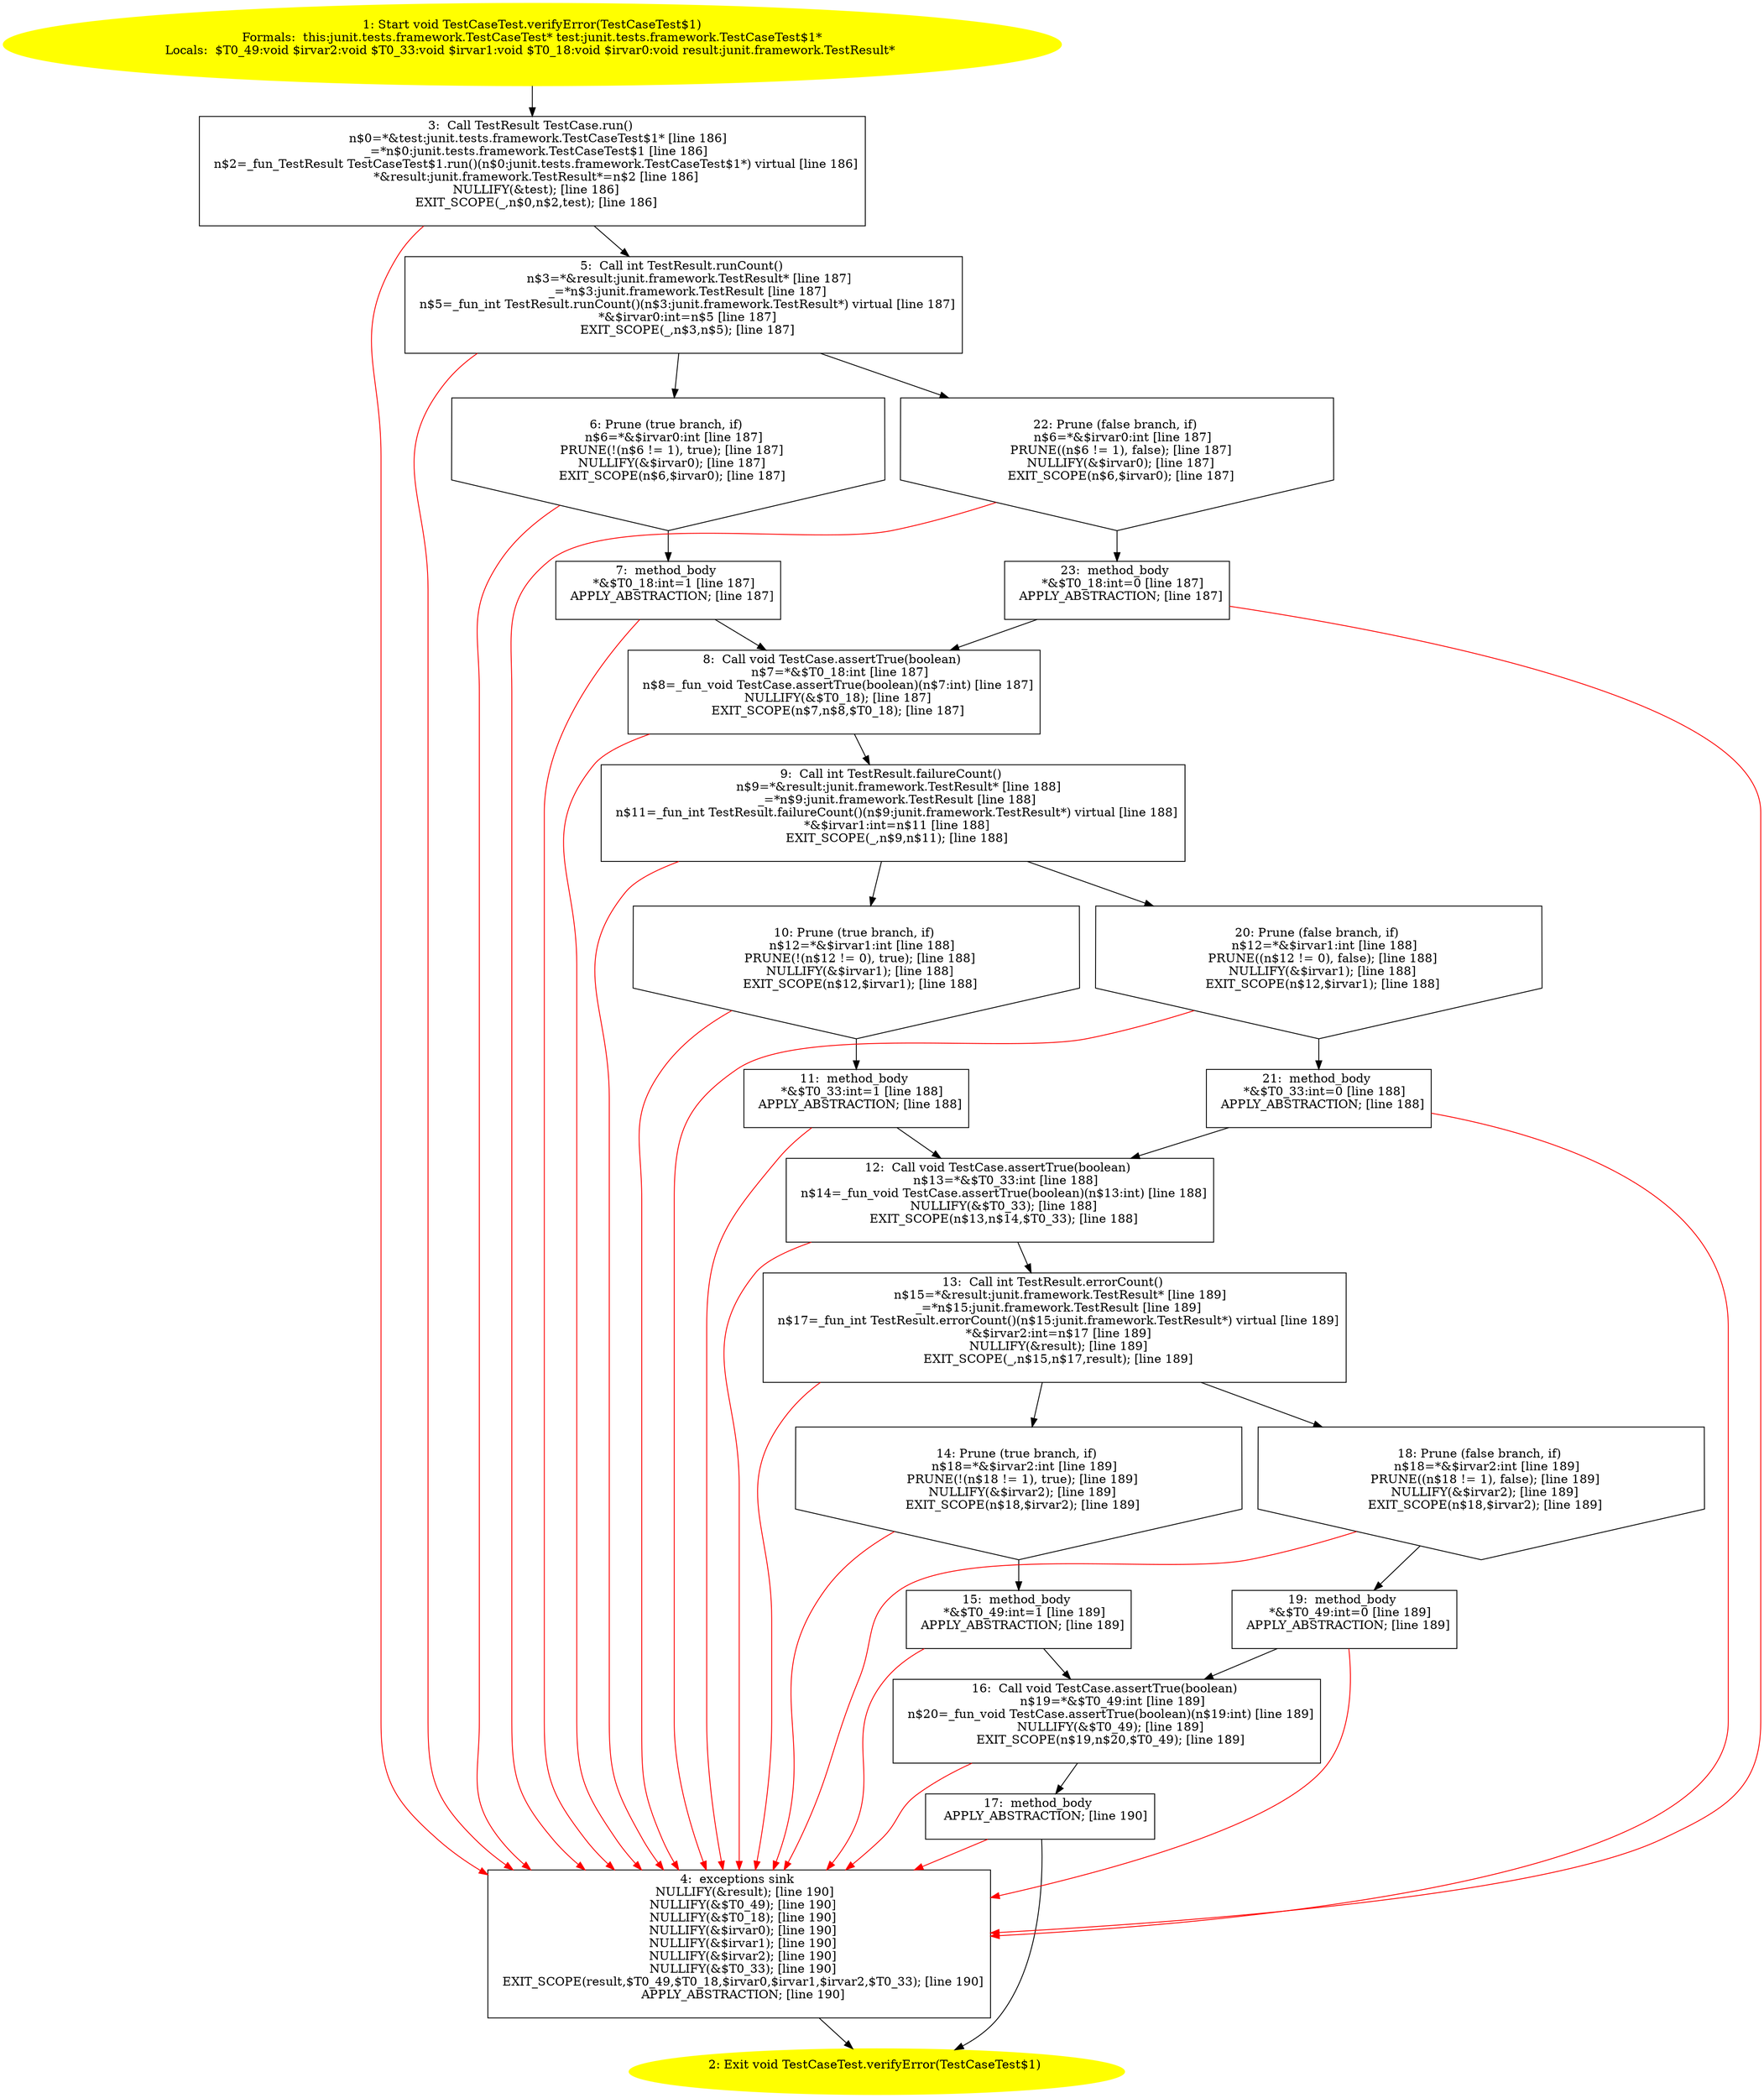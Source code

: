 /* @generated */
digraph cfg {
"junit.tests.framework.TestCaseTest.verifyError(junit.tests.framework.TestCaseTest$1):void.a4ae3e90d9ea84cca80e73eab075d9f6_1" [label="1: Start void TestCaseTest.verifyError(TestCaseTest$1)\nFormals:  this:junit.tests.framework.TestCaseTest* test:junit.tests.framework.TestCaseTest$1*\nLocals:  $T0_49:void $irvar2:void $T0_33:void $irvar1:void $T0_18:void $irvar0:void result:junit.framework.TestResult* \n  " color=yellow style=filled]
	

	 "junit.tests.framework.TestCaseTest.verifyError(junit.tests.framework.TestCaseTest$1):void.a4ae3e90d9ea84cca80e73eab075d9f6_1" -> "junit.tests.framework.TestCaseTest.verifyError(junit.tests.framework.TestCaseTest$1):void.a4ae3e90d9ea84cca80e73eab075d9f6_3" ;
"junit.tests.framework.TestCaseTest.verifyError(junit.tests.framework.TestCaseTest$1):void.a4ae3e90d9ea84cca80e73eab075d9f6_2" [label="2: Exit void TestCaseTest.verifyError(TestCaseTest$1) \n  " color=yellow style=filled]
	

"junit.tests.framework.TestCaseTest.verifyError(junit.tests.framework.TestCaseTest$1):void.a4ae3e90d9ea84cca80e73eab075d9f6_3" [label="3:  Call TestResult TestCase.run() \n   n$0=*&test:junit.tests.framework.TestCaseTest$1* [line 186]\n  _=*n$0:junit.tests.framework.TestCaseTest$1 [line 186]\n  n$2=_fun_TestResult TestCaseTest$1.run()(n$0:junit.tests.framework.TestCaseTest$1*) virtual [line 186]\n  *&result:junit.framework.TestResult*=n$2 [line 186]\n  NULLIFY(&test); [line 186]\n  EXIT_SCOPE(_,n$0,n$2,test); [line 186]\n " shape="box"]
	

	 "junit.tests.framework.TestCaseTest.verifyError(junit.tests.framework.TestCaseTest$1):void.a4ae3e90d9ea84cca80e73eab075d9f6_3" -> "junit.tests.framework.TestCaseTest.verifyError(junit.tests.framework.TestCaseTest$1):void.a4ae3e90d9ea84cca80e73eab075d9f6_5" ;
	 "junit.tests.framework.TestCaseTest.verifyError(junit.tests.framework.TestCaseTest$1):void.a4ae3e90d9ea84cca80e73eab075d9f6_3" -> "junit.tests.framework.TestCaseTest.verifyError(junit.tests.framework.TestCaseTest$1):void.a4ae3e90d9ea84cca80e73eab075d9f6_4" [color="red" ];
"junit.tests.framework.TestCaseTest.verifyError(junit.tests.framework.TestCaseTest$1):void.a4ae3e90d9ea84cca80e73eab075d9f6_4" [label="4:  exceptions sink \n   NULLIFY(&result); [line 190]\n  NULLIFY(&$T0_49); [line 190]\n  NULLIFY(&$T0_18); [line 190]\n  NULLIFY(&$irvar0); [line 190]\n  NULLIFY(&$irvar1); [line 190]\n  NULLIFY(&$irvar2); [line 190]\n  NULLIFY(&$T0_33); [line 190]\n  EXIT_SCOPE(result,$T0_49,$T0_18,$irvar0,$irvar1,$irvar2,$T0_33); [line 190]\n  APPLY_ABSTRACTION; [line 190]\n " shape="box"]
	

	 "junit.tests.framework.TestCaseTest.verifyError(junit.tests.framework.TestCaseTest$1):void.a4ae3e90d9ea84cca80e73eab075d9f6_4" -> "junit.tests.framework.TestCaseTest.verifyError(junit.tests.framework.TestCaseTest$1):void.a4ae3e90d9ea84cca80e73eab075d9f6_2" ;
"junit.tests.framework.TestCaseTest.verifyError(junit.tests.framework.TestCaseTest$1):void.a4ae3e90d9ea84cca80e73eab075d9f6_5" [label="5:  Call int TestResult.runCount() \n   n$3=*&result:junit.framework.TestResult* [line 187]\n  _=*n$3:junit.framework.TestResult [line 187]\n  n$5=_fun_int TestResult.runCount()(n$3:junit.framework.TestResult*) virtual [line 187]\n  *&$irvar0:int=n$5 [line 187]\n  EXIT_SCOPE(_,n$3,n$5); [line 187]\n " shape="box"]
	

	 "junit.tests.framework.TestCaseTest.verifyError(junit.tests.framework.TestCaseTest$1):void.a4ae3e90d9ea84cca80e73eab075d9f6_5" -> "junit.tests.framework.TestCaseTest.verifyError(junit.tests.framework.TestCaseTest$1):void.a4ae3e90d9ea84cca80e73eab075d9f6_6" ;
	 "junit.tests.framework.TestCaseTest.verifyError(junit.tests.framework.TestCaseTest$1):void.a4ae3e90d9ea84cca80e73eab075d9f6_5" -> "junit.tests.framework.TestCaseTest.verifyError(junit.tests.framework.TestCaseTest$1):void.a4ae3e90d9ea84cca80e73eab075d9f6_22" ;
	 "junit.tests.framework.TestCaseTest.verifyError(junit.tests.framework.TestCaseTest$1):void.a4ae3e90d9ea84cca80e73eab075d9f6_5" -> "junit.tests.framework.TestCaseTest.verifyError(junit.tests.framework.TestCaseTest$1):void.a4ae3e90d9ea84cca80e73eab075d9f6_4" [color="red" ];
"junit.tests.framework.TestCaseTest.verifyError(junit.tests.framework.TestCaseTest$1):void.a4ae3e90d9ea84cca80e73eab075d9f6_6" [label="6: Prune (true branch, if) \n   n$6=*&$irvar0:int [line 187]\n  PRUNE(!(n$6 != 1), true); [line 187]\n  NULLIFY(&$irvar0); [line 187]\n  EXIT_SCOPE(n$6,$irvar0); [line 187]\n " shape="invhouse"]
	

	 "junit.tests.framework.TestCaseTest.verifyError(junit.tests.framework.TestCaseTest$1):void.a4ae3e90d9ea84cca80e73eab075d9f6_6" -> "junit.tests.framework.TestCaseTest.verifyError(junit.tests.framework.TestCaseTest$1):void.a4ae3e90d9ea84cca80e73eab075d9f6_7" ;
	 "junit.tests.framework.TestCaseTest.verifyError(junit.tests.framework.TestCaseTest$1):void.a4ae3e90d9ea84cca80e73eab075d9f6_6" -> "junit.tests.framework.TestCaseTest.verifyError(junit.tests.framework.TestCaseTest$1):void.a4ae3e90d9ea84cca80e73eab075d9f6_4" [color="red" ];
"junit.tests.framework.TestCaseTest.verifyError(junit.tests.framework.TestCaseTest$1):void.a4ae3e90d9ea84cca80e73eab075d9f6_7" [label="7:  method_body \n   *&$T0_18:int=1 [line 187]\n  APPLY_ABSTRACTION; [line 187]\n " shape="box"]
	

	 "junit.tests.framework.TestCaseTest.verifyError(junit.tests.framework.TestCaseTest$1):void.a4ae3e90d9ea84cca80e73eab075d9f6_7" -> "junit.tests.framework.TestCaseTest.verifyError(junit.tests.framework.TestCaseTest$1):void.a4ae3e90d9ea84cca80e73eab075d9f6_8" ;
	 "junit.tests.framework.TestCaseTest.verifyError(junit.tests.framework.TestCaseTest$1):void.a4ae3e90d9ea84cca80e73eab075d9f6_7" -> "junit.tests.framework.TestCaseTest.verifyError(junit.tests.framework.TestCaseTest$1):void.a4ae3e90d9ea84cca80e73eab075d9f6_4" [color="red" ];
"junit.tests.framework.TestCaseTest.verifyError(junit.tests.framework.TestCaseTest$1):void.a4ae3e90d9ea84cca80e73eab075d9f6_8" [label="8:  Call void TestCase.assertTrue(boolean) \n   n$7=*&$T0_18:int [line 187]\n  n$8=_fun_void TestCase.assertTrue(boolean)(n$7:int) [line 187]\n  NULLIFY(&$T0_18); [line 187]\n  EXIT_SCOPE(n$7,n$8,$T0_18); [line 187]\n " shape="box"]
	

	 "junit.tests.framework.TestCaseTest.verifyError(junit.tests.framework.TestCaseTest$1):void.a4ae3e90d9ea84cca80e73eab075d9f6_8" -> "junit.tests.framework.TestCaseTest.verifyError(junit.tests.framework.TestCaseTest$1):void.a4ae3e90d9ea84cca80e73eab075d9f6_9" ;
	 "junit.tests.framework.TestCaseTest.verifyError(junit.tests.framework.TestCaseTest$1):void.a4ae3e90d9ea84cca80e73eab075d9f6_8" -> "junit.tests.framework.TestCaseTest.verifyError(junit.tests.framework.TestCaseTest$1):void.a4ae3e90d9ea84cca80e73eab075d9f6_4" [color="red" ];
"junit.tests.framework.TestCaseTest.verifyError(junit.tests.framework.TestCaseTest$1):void.a4ae3e90d9ea84cca80e73eab075d9f6_9" [label="9:  Call int TestResult.failureCount() \n   n$9=*&result:junit.framework.TestResult* [line 188]\n  _=*n$9:junit.framework.TestResult [line 188]\n  n$11=_fun_int TestResult.failureCount()(n$9:junit.framework.TestResult*) virtual [line 188]\n  *&$irvar1:int=n$11 [line 188]\n  EXIT_SCOPE(_,n$9,n$11); [line 188]\n " shape="box"]
	

	 "junit.tests.framework.TestCaseTest.verifyError(junit.tests.framework.TestCaseTest$1):void.a4ae3e90d9ea84cca80e73eab075d9f6_9" -> "junit.tests.framework.TestCaseTest.verifyError(junit.tests.framework.TestCaseTest$1):void.a4ae3e90d9ea84cca80e73eab075d9f6_10" ;
	 "junit.tests.framework.TestCaseTest.verifyError(junit.tests.framework.TestCaseTest$1):void.a4ae3e90d9ea84cca80e73eab075d9f6_9" -> "junit.tests.framework.TestCaseTest.verifyError(junit.tests.framework.TestCaseTest$1):void.a4ae3e90d9ea84cca80e73eab075d9f6_20" ;
	 "junit.tests.framework.TestCaseTest.verifyError(junit.tests.framework.TestCaseTest$1):void.a4ae3e90d9ea84cca80e73eab075d9f6_9" -> "junit.tests.framework.TestCaseTest.verifyError(junit.tests.framework.TestCaseTest$1):void.a4ae3e90d9ea84cca80e73eab075d9f6_4" [color="red" ];
"junit.tests.framework.TestCaseTest.verifyError(junit.tests.framework.TestCaseTest$1):void.a4ae3e90d9ea84cca80e73eab075d9f6_10" [label="10: Prune (true branch, if) \n   n$12=*&$irvar1:int [line 188]\n  PRUNE(!(n$12 != 0), true); [line 188]\n  NULLIFY(&$irvar1); [line 188]\n  EXIT_SCOPE(n$12,$irvar1); [line 188]\n " shape="invhouse"]
	

	 "junit.tests.framework.TestCaseTest.verifyError(junit.tests.framework.TestCaseTest$1):void.a4ae3e90d9ea84cca80e73eab075d9f6_10" -> "junit.tests.framework.TestCaseTest.verifyError(junit.tests.framework.TestCaseTest$1):void.a4ae3e90d9ea84cca80e73eab075d9f6_11" ;
	 "junit.tests.framework.TestCaseTest.verifyError(junit.tests.framework.TestCaseTest$1):void.a4ae3e90d9ea84cca80e73eab075d9f6_10" -> "junit.tests.framework.TestCaseTest.verifyError(junit.tests.framework.TestCaseTest$1):void.a4ae3e90d9ea84cca80e73eab075d9f6_4" [color="red" ];
"junit.tests.framework.TestCaseTest.verifyError(junit.tests.framework.TestCaseTest$1):void.a4ae3e90d9ea84cca80e73eab075d9f6_11" [label="11:  method_body \n   *&$T0_33:int=1 [line 188]\n  APPLY_ABSTRACTION; [line 188]\n " shape="box"]
	

	 "junit.tests.framework.TestCaseTest.verifyError(junit.tests.framework.TestCaseTest$1):void.a4ae3e90d9ea84cca80e73eab075d9f6_11" -> "junit.tests.framework.TestCaseTest.verifyError(junit.tests.framework.TestCaseTest$1):void.a4ae3e90d9ea84cca80e73eab075d9f6_12" ;
	 "junit.tests.framework.TestCaseTest.verifyError(junit.tests.framework.TestCaseTest$1):void.a4ae3e90d9ea84cca80e73eab075d9f6_11" -> "junit.tests.framework.TestCaseTest.verifyError(junit.tests.framework.TestCaseTest$1):void.a4ae3e90d9ea84cca80e73eab075d9f6_4" [color="red" ];
"junit.tests.framework.TestCaseTest.verifyError(junit.tests.framework.TestCaseTest$1):void.a4ae3e90d9ea84cca80e73eab075d9f6_12" [label="12:  Call void TestCase.assertTrue(boolean) \n   n$13=*&$T0_33:int [line 188]\n  n$14=_fun_void TestCase.assertTrue(boolean)(n$13:int) [line 188]\n  NULLIFY(&$T0_33); [line 188]\n  EXIT_SCOPE(n$13,n$14,$T0_33); [line 188]\n " shape="box"]
	

	 "junit.tests.framework.TestCaseTest.verifyError(junit.tests.framework.TestCaseTest$1):void.a4ae3e90d9ea84cca80e73eab075d9f6_12" -> "junit.tests.framework.TestCaseTest.verifyError(junit.tests.framework.TestCaseTest$1):void.a4ae3e90d9ea84cca80e73eab075d9f6_13" ;
	 "junit.tests.framework.TestCaseTest.verifyError(junit.tests.framework.TestCaseTest$1):void.a4ae3e90d9ea84cca80e73eab075d9f6_12" -> "junit.tests.framework.TestCaseTest.verifyError(junit.tests.framework.TestCaseTest$1):void.a4ae3e90d9ea84cca80e73eab075d9f6_4" [color="red" ];
"junit.tests.framework.TestCaseTest.verifyError(junit.tests.framework.TestCaseTest$1):void.a4ae3e90d9ea84cca80e73eab075d9f6_13" [label="13:  Call int TestResult.errorCount() \n   n$15=*&result:junit.framework.TestResult* [line 189]\n  _=*n$15:junit.framework.TestResult [line 189]\n  n$17=_fun_int TestResult.errorCount()(n$15:junit.framework.TestResult*) virtual [line 189]\n  *&$irvar2:int=n$17 [line 189]\n  NULLIFY(&result); [line 189]\n  EXIT_SCOPE(_,n$15,n$17,result); [line 189]\n " shape="box"]
	

	 "junit.tests.framework.TestCaseTest.verifyError(junit.tests.framework.TestCaseTest$1):void.a4ae3e90d9ea84cca80e73eab075d9f6_13" -> "junit.tests.framework.TestCaseTest.verifyError(junit.tests.framework.TestCaseTest$1):void.a4ae3e90d9ea84cca80e73eab075d9f6_14" ;
	 "junit.tests.framework.TestCaseTest.verifyError(junit.tests.framework.TestCaseTest$1):void.a4ae3e90d9ea84cca80e73eab075d9f6_13" -> "junit.tests.framework.TestCaseTest.verifyError(junit.tests.framework.TestCaseTest$1):void.a4ae3e90d9ea84cca80e73eab075d9f6_18" ;
	 "junit.tests.framework.TestCaseTest.verifyError(junit.tests.framework.TestCaseTest$1):void.a4ae3e90d9ea84cca80e73eab075d9f6_13" -> "junit.tests.framework.TestCaseTest.verifyError(junit.tests.framework.TestCaseTest$1):void.a4ae3e90d9ea84cca80e73eab075d9f6_4" [color="red" ];
"junit.tests.framework.TestCaseTest.verifyError(junit.tests.framework.TestCaseTest$1):void.a4ae3e90d9ea84cca80e73eab075d9f6_14" [label="14: Prune (true branch, if) \n   n$18=*&$irvar2:int [line 189]\n  PRUNE(!(n$18 != 1), true); [line 189]\n  NULLIFY(&$irvar2); [line 189]\n  EXIT_SCOPE(n$18,$irvar2); [line 189]\n " shape="invhouse"]
	

	 "junit.tests.framework.TestCaseTest.verifyError(junit.tests.framework.TestCaseTest$1):void.a4ae3e90d9ea84cca80e73eab075d9f6_14" -> "junit.tests.framework.TestCaseTest.verifyError(junit.tests.framework.TestCaseTest$1):void.a4ae3e90d9ea84cca80e73eab075d9f6_15" ;
	 "junit.tests.framework.TestCaseTest.verifyError(junit.tests.framework.TestCaseTest$1):void.a4ae3e90d9ea84cca80e73eab075d9f6_14" -> "junit.tests.framework.TestCaseTest.verifyError(junit.tests.framework.TestCaseTest$1):void.a4ae3e90d9ea84cca80e73eab075d9f6_4" [color="red" ];
"junit.tests.framework.TestCaseTest.verifyError(junit.tests.framework.TestCaseTest$1):void.a4ae3e90d9ea84cca80e73eab075d9f6_15" [label="15:  method_body \n   *&$T0_49:int=1 [line 189]\n  APPLY_ABSTRACTION; [line 189]\n " shape="box"]
	

	 "junit.tests.framework.TestCaseTest.verifyError(junit.tests.framework.TestCaseTest$1):void.a4ae3e90d9ea84cca80e73eab075d9f6_15" -> "junit.tests.framework.TestCaseTest.verifyError(junit.tests.framework.TestCaseTest$1):void.a4ae3e90d9ea84cca80e73eab075d9f6_16" ;
	 "junit.tests.framework.TestCaseTest.verifyError(junit.tests.framework.TestCaseTest$1):void.a4ae3e90d9ea84cca80e73eab075d9f6_15" -> "junit.tests.framework.TestCaseTest.verifyError(junit.tests.framework.TestCaseTest$1):void.a4ae3e90d9ea84cca80e73eab075d9f6_4" [color="red" ];
"junit.tests.framework.TestCaseTest.verifyError(junit.tests.framework.TestCaseTest$1):void.a4ae3e90d9ea84cca80e73eab075d9f6_16" [label="16:  Call void TestCase.assertTrue(boolean) \n   n$19=*&$T0_49:int [line 189]\n  n$20=_fun_void TestCase.assertTrue(boolean)(n$19:int) [line 189]\n  NULLIFY(&$T0_49); [line 189]\n  EXIT_SCOPE(n$19,n$20,$T0_49); [line 189]\n " shape="box"]
	

	 "junit.tests.framework.TestCaseTest.verifyError(junit.tests.framework.TestCaseTest$1):void.a4ae3e90d9ea84cca80e73eab075d9f6_16" -> "junit.tests.framework.TestCaseTest.verifyError(junit.tests.framework.TestCaseTest$1):void.a4ae3e90d9ea84cca80e73eab075d9f6_17" ;
	 "junit.tests.framework.TestCaseTest.verifyError(junit.tests.framework.TestCaseTest$1):void.a4ae3e90d9ea84cca80e73eab075d9f6_16" -> "junit.tests.framework.TestCaseTest.verifyError(junit.tests.framework.TestCaseTest$1):void.a4ae3e90d9ea84cca80e73eab075d9f6_4" [color="red" ];
"junit.tests.framework.TestCaseTest.verifyError(junit.tests.framework.TestCaseTest$1):void.a4ae3e90d9ea84cca80e73eab075d9f6_17" [label="17:  method_body \n   APPLY_ABSTRACTION; [line 190]\n " shape="box"]
	

	 "junit.tests.framework.TestCaseTest.verifyError(junit.tests.framework.TestCaseTest$1):void.a4ae3e90d9ea84cca80e73eab075d9f6_17" -> "junit.tests.framework.TestCaseTest.verifyError(junit.tests.framework.TestCaseTest$1):void.a4ae3e90d9ea84cca80e73eab075d9f6_2" ;
	 "junit.tests.framework.TestCaseTest.verifyError(junit.tests.framework.TestCaseTest$1):void.a4ae3e90d9ea84cca80e73eab075d9f6_17" -> "junit.tests.framework.TestCaseTest.verifyError(junit.tests.framework.TestCaseTest$1):void.a4ae3e90d9ea84cca80e73eab075d9f6_4" [color="red" ];
"junit.tests.framework.TestCaseTest.verifyError(junit.tests.framework.TestCaseTest$1):void.a4ae3e90d9ea84cca80e73eab075d9f6_18" [label="18: Prune (false branch, if) \n   n$18=*&$irvar2:int [line 189]\n  PRUNE((n$18 != 1), false); [line 189]\n  NULLIFY(&$irvar2); [line 189]\n  EXIT_SCOPE(n$18,$irvar2); [line 189]\n " shape="invhouse"]
	

	 "junit.tests.framework.TestCaseTest.verifyError(junit.tests.framework.TestCaseTest$1):void.a4ae3e90d9ea84cca80e73eab075d9f6_18" -> "junit.tests.framework.TestCaseTest.verifyError(junit.tests.framework.TestCaseTest$1):void.a4ae3e90d9ea84cca80e73eab075d9f6_19" ;
	 "junit.tests.framework.TestCaseTest.verifyError(junit.tests.framework.TestCaseTest$1):void.a4ae3e90d9ea84cca80e73eab075d9f6_18" -> "junit.tests.framework.TestCaseTest.verifyError(junit.tests.framework.TestCaseTest$1):void.a4ae3e90d9ea84cca80e73eab075d9f6_4" [color="red" ];
"junit.tests.framework.TestCaseTest.verifyError(junit.tests.framework.TestCaseTest$1):void.a4ae3e90d9ea84cca80e73eab075d9f6_19" [label="19:  method_body \n   *&$T0_49:int=0 [line 189]\n  APPLY_ABSTRACTION; [line 189]\n " shape="box"]
	

	 "junit.tests.framework.TestCaseTest.verifyError(junit.tests.framework.TestCaseTest$1):void.a4ae3e90d9ea84cca80e73eab075d9f6_19" -> "junit.tests.framework.TestCaseTest.verifyError(junit.tests.framework.TestCaseTest$1):void.a4ae3e90d9ea84cca80e73eab075d9f6_16" ;
	 "junit.tests.framework.TestCaseTest.verifyError(junit.tests.framework.TestCaseTest$1):void.a4ae3e90d9ea84cca80e73eab075d9f6_19" -> "junit.tests.framework.TestCaseTest.verifyError(junit.tests.framework.TestCaseTest$1):void.a4ae3e90d9ea84cca80e73eab075d9f6_4" [color="red" ];
"junit.tests.framework.TestCaseTest.verifyError(junit.tests.framework.TestCaseTest$1):void.a4ae3e90d9ea84cca80e73eab075d9f6_20" [label="20: Prune (false branch, if) \n   n$12=*&$irvar1:int [line 188]\n  PRUNE((n$12 != 0), false); [line 188]\n  NULLIFY(&$irvar1); [line 188]\n  EXIT_SCOPE(n$12,$irvar1); [line 188]\n " shape="invhouse"]
	

	 "junit.tests.framework.TestCaseTest.verifyError(junit.tests.framework.TestCaseTest$1):void.a4ae3e90d9ea84cca80e73eab075d9f6_20" -> "junit.tests.framework.TestCaseTest.verifyError(junit.tests.framework.TestCaseTest$1):void.a4ae3e90d9ea84cca80e73eab075d9f6_21" ;
	 "junit.tests.framework.TestCaseTest.verifyError(junit.tests.framework.TestCaseTest$1):void.a4ae3e90d9ea84cca80e73eab075d9f6_20" -> "junit.tests.framework.TestCaseTest.verifyError(junit.tests.framework.TestCaseTest$1):void.a4ae3e90d9ea84cca80e73eab075d9f6_4" [color="red" ];
"junit.tests.framework.TestCaseTest.verifyError(junit.tests.framework.TestCaseTest$1):void.a4ae3e90d9ea84cca80e73eab075d9f6_21" [label="21:  method_body \n   *&$T0_33:int=0 [line 188]\n  APPLY_ABSTRACTION; [line 188]\n " shape="box"]
	

	 "junit.tests.framework.TestCaseTest.verifyError(junit.tests.framework.TestCaseTest$1):void.a4ae3e90d9ea84cca80e73eab075d9f6_21" -> "junit.tests.framework.TestCaseTest.verifyError(junit.tests.framework.TestCaseTest$1):void.a4ae3e90d9ea84cca80e73eab075d9f6_12" ;
	 "junit.tests.framework.TestCaseTest.verifyError(junit.tests.framework.TestCaseTest$1):void.a4ae3e90d9ea84cca80e73eab075d9f6_21" -> "junit.tests.framework.TestCaseTest.verifyError(junit.tests.framework.TestCaseTest$1):void.a4ae3e90d9ea84cca80e73eab075d9f6_4" [color="red" ];
"junit.tests.framework.TestCaseTest.verifyError(junit.tests.framework.TestCaseTest$1):void.a4ae3e90d9ea84cca80e73eab075d9f6_22" [label="22: Prune (false branch, if) \n   n$6=*&$irvar0:int [line 187]\n  PRUNE((n$6 != 1), false); [line 187]\n  NULLIFY(&$irvar0); [line 187]\n  EXIT_SCOPE(n$6,$irvar0); [line 187]\n " shape="invhouse"]
	

	 "junit.tests.framework.TestCaseTest.verifyError(junit.tests.framework.TestCaseTest$1):void.a4ae3e90d9ea84cca80e73eab075d9f6_22" -> "junit.tests.framework.TestCaseTest.verifyError(junit.tests.framework.TestCaseTest$1):void.a4ae3e90d9ea84cca80e73eab075d9f6_23" ;
	 "junit.tests.framework.TestCaseTest.verifyError(junit.tests.framework.TestCaseTest$1):void.a4ae3e90d9ea84cca80e73eab075d9f6_22" -> "junit.tests.framework.TestCaseTest.verifyError(junit.tests.framework.TestCaseTest$1):void.a4ae3e90d9ea84cca80e73eab075d9f6_4" [color="red" ];
"junit.tests.framework.TestCaseTest.verifyError(junit.tests.framework.TestCaseTest$1):void.a4ae3e90d9ea84cca80e73eab075d9f6_23" [label="23:  method_body \n   *&$T0_18:int=0 [line 187]\n  APPLY_ABSTRACTION; [line 187]\n " shape="box"]
	

	 "junit.tests.framework.TestCaseTest.verifyError(junit.tests.framework.TestCaseTest$1):void.a4ae3e90d9ea84cca80e73eab075d9f6_23" -> "junit.tests.framework.TestCaseTest.verifyError(junit.tests.framework.TestCaseTest$1):void.a4ae3e90d9ea84cca80e73eab075d9f6_8" ;
	 "junit.tests.framework.TestCaseTest.verifyError(junit.tests.framework.TestCaseTest$1):void.a4ae3e90d9ea84cca80e73eab075d9f6_23" -> "junit.tests.framework.TestCaseTest.verifyError(junit.tests.framework.TestCaseTest$1):void.a4ae3e90d9ea84cca80e73eab075d9f6_4" [color="red" ];
}
